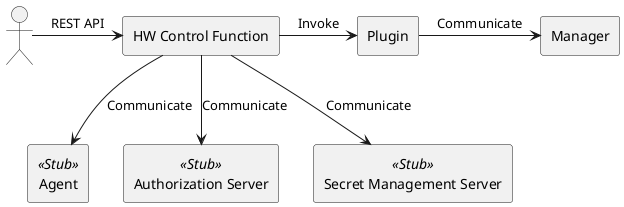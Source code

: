 @startuml "03_stub"

actor " " as consumer
rectangle "HW Control Function" as hw_control
rectangle "Plugin" as plugin
rectangle "Manager" as manager
rectangle "Agent" <<Stub>> as agent
rectangle "Authorization Server" <<Stub>> as authz_server
rectangle "Secret Management Server" <<Stub>> as secret_server

consumer -> hw_control: REST API
hw_control -> plugin: Invoke
plugin -> manager: Communicate
hw_control --> agent: Communicate
hw_control --> authz_server: Communicate
hw_control --> secret_server: Communicate

@enduml